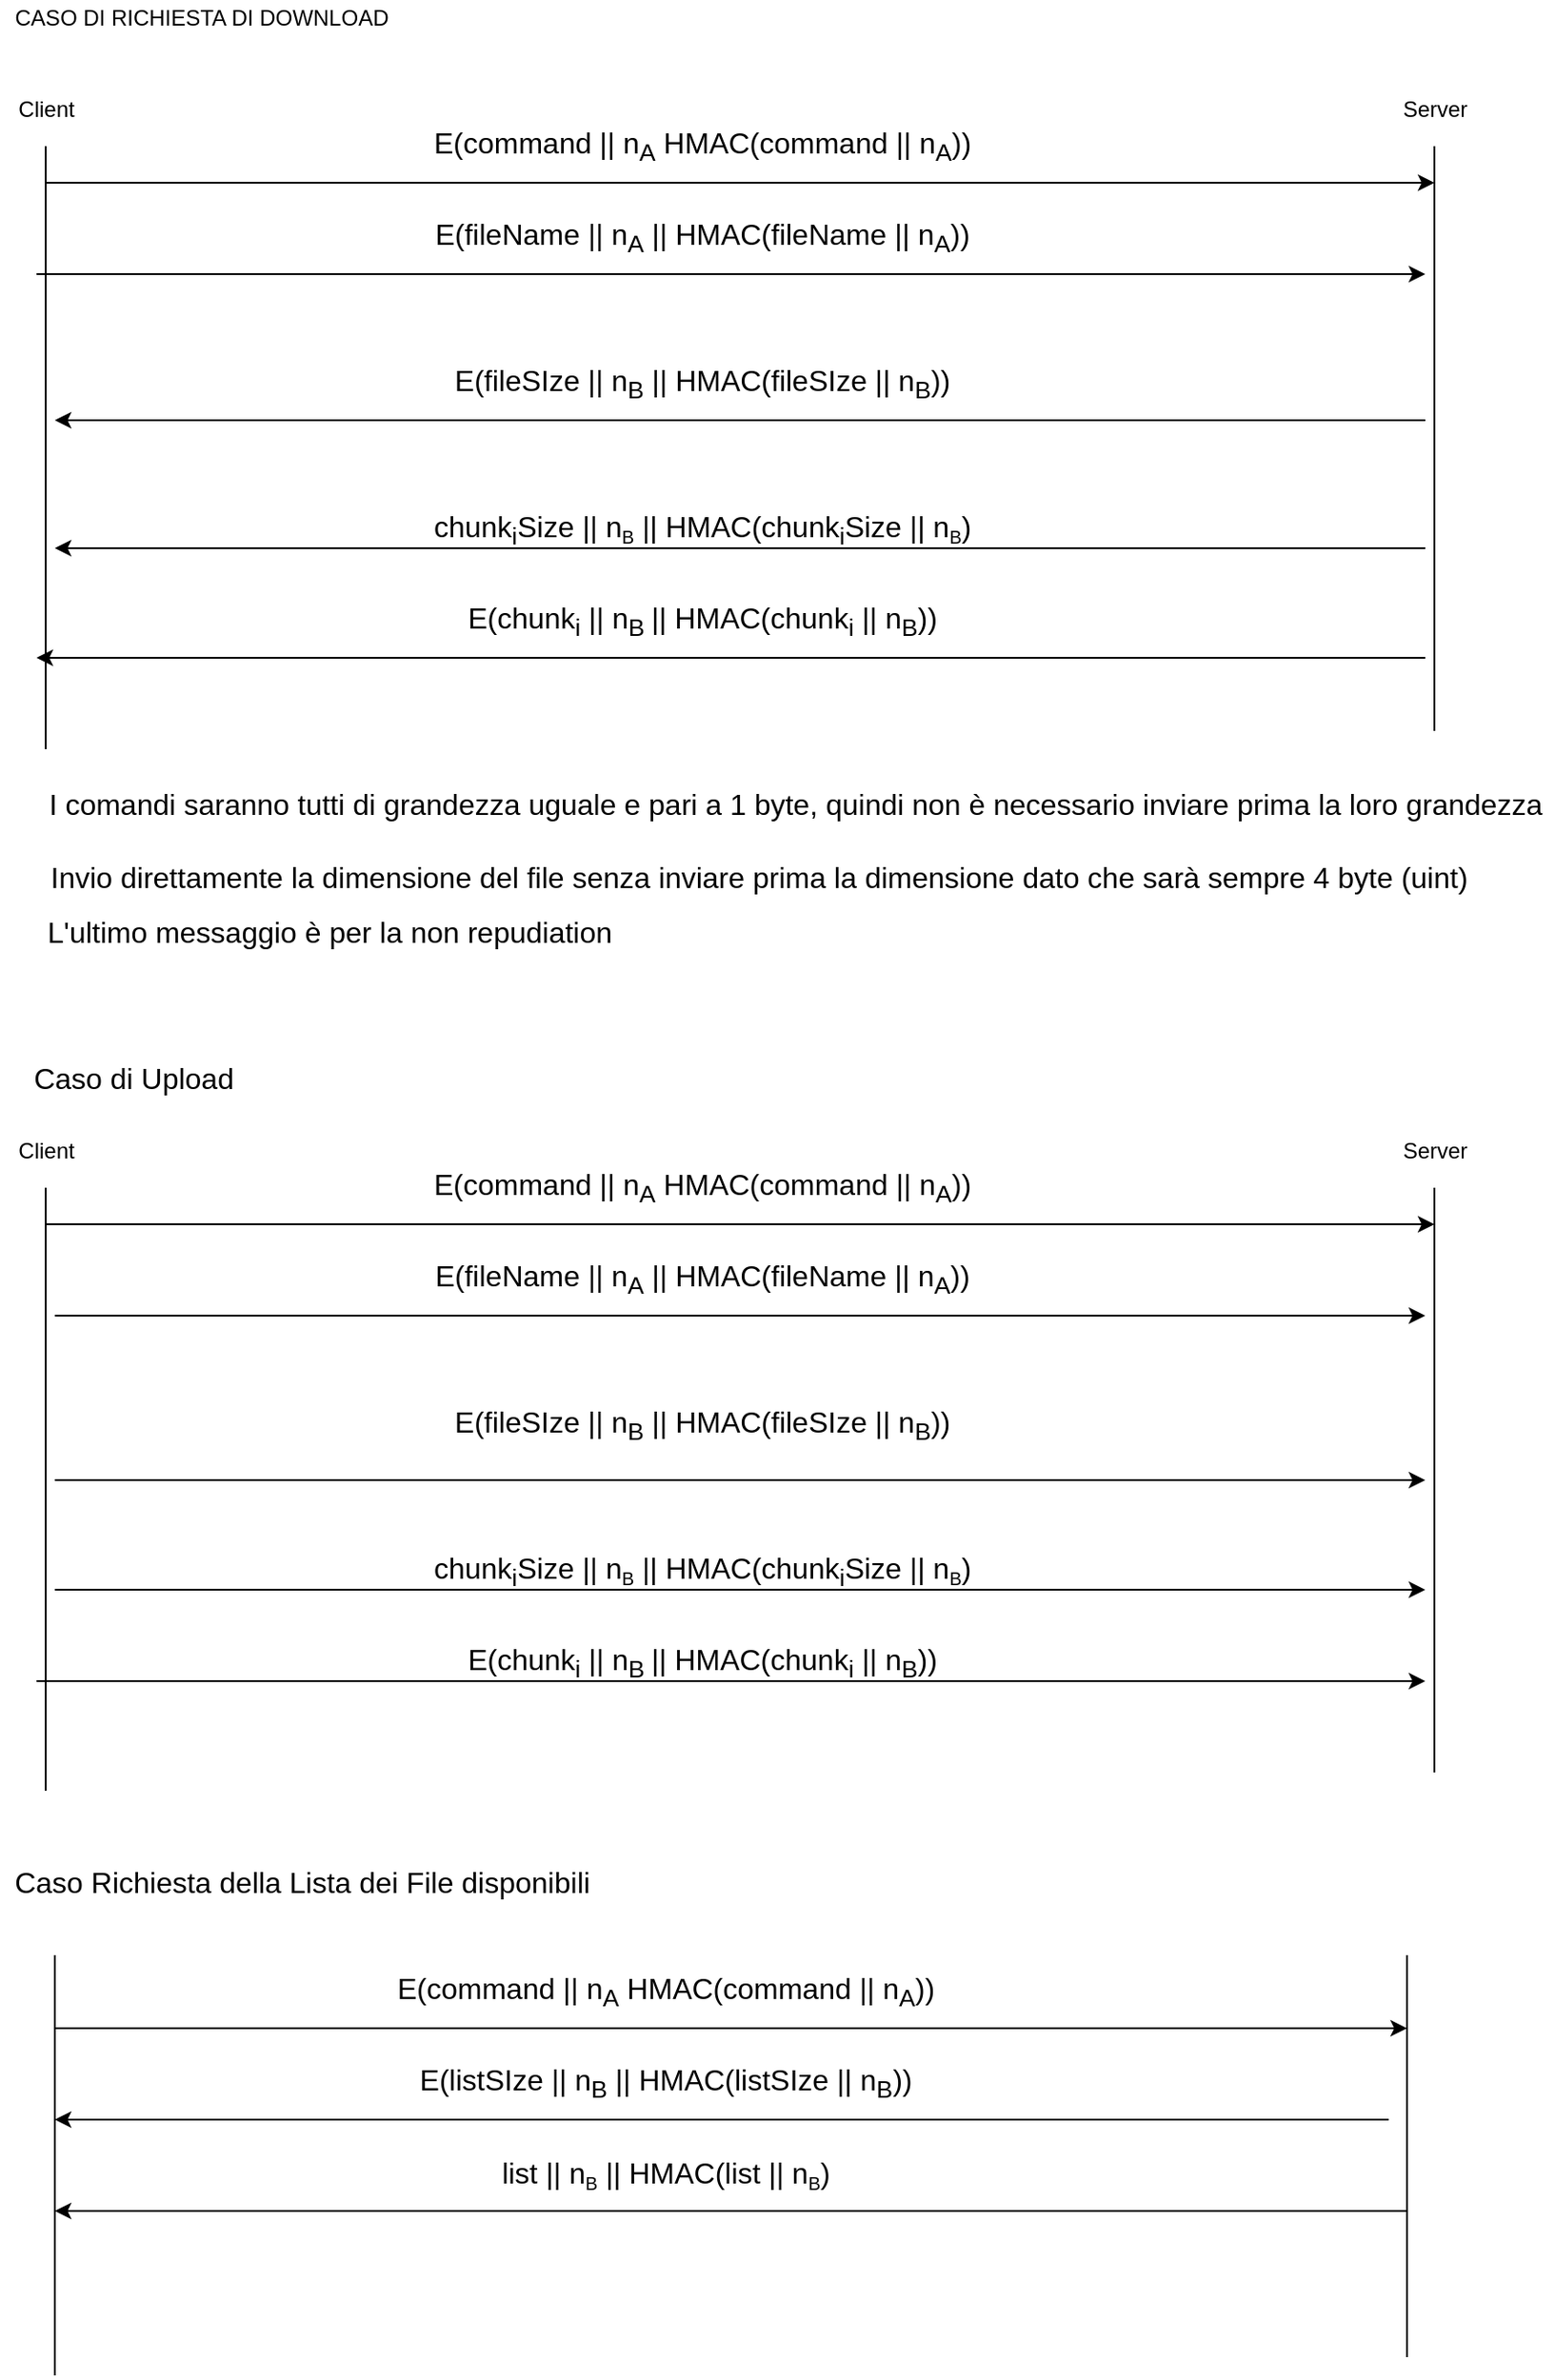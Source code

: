 <mxfile version="13.6.2" type="device"><diagram id="Vwb2-a78UGoPll3EQ6Tj" name="Page-1"><mxGraphModel dx="1106" dy="755" grid="1" gridSize="10" guides="1" tooltips="1" connect="1" arrows="1" fold="1" page="1" pageScale="1" pageWidth="827" pageHeight="1169" math="0" shadow="0"><root><mxCell id="0"/><mxCell id="1" parent="0"/><mxCell id="bOjy5GTZy2bxLIjs2Rds-1" value="" style="endArrow=none;html=1;" parent="1" edge="1"><mxGeometry width="50" height="50" relative="1" as="geometry"><mxPoint x="55" y="460" as="sourcePoint"/><mxPoint x="55" y="130" as="targetPoint"/></mxGeometry></mxCell><mxCell id="bOjy5GTZy2bxLIjs2Rds-2" value="" style="endArrow=none;html=1;" parent="1" edge="1"><mxGeometry width="50" height="50" relative="1" as="geometry"><mxPoint x="815" y="450" as="sourcePoint"/><mxPoint x="815" y="130" as="targetPoint"/></mxGeometry></mxCell><mxCell id="bOjy5GTZy2bxLIjs2Rds-3" value="Client" style="text;html=1;align=center;verticalAlign=middle;resizable=0;points=[];autosize=1;" parent="1" vertex="1"><mxGeometry x="30" y="100" width="50" height="20" as="geometry"/></mxCell><mxCell id="bOjy5GTZy2bxLIjs2Rds-4" value="Server" style="text;html=1;align=center;verticalAlign=middle;resizable=0;points=[];autosize=1;" parent="1" vertex="1"><mxGeometry x="790" y="100" width="50" height="20" as="geometry"/></mxCell><mxCell id="bOjy5GTZy2bxLIjs2Rds-5" value="" style="endArrow=classic;html=1;" parent="1" edge="1"><mxGeometry width="50" height="50" relative="1" as="geometry"><mxPoint x="55" y="150" as="sourcePoint"/><mxPoint x="815" y="150" as="targetPoint"/></mxGeometry></mxCell><mxCell id="bOjy5GTZy2bxLIjs2Rds-6" value="&lt;font style=&quot;font-size: 16px&quot;&gt;E(command || n&lt;sub&gt;A&lt;/sub&gt; HMAC(command || n&lt;sub&gt;A&lt;/sub&gt;))&lt;/font&gt;" style="text;html=1;align=center;verticalAlign=middle;resizable=0;points=[];autosize=1;" parent="1" vertex="1"><mxGeometry x="259" y="120" width="310" height="20" as="geometry"/></mxCell><mxCell id="bOjy5GTZy2bxLIjs2Rds-7" value="I comandi saranno tutti di grandezza uguale e pari a 1 byte, quindi non è necessario inviare prima la loro grandezza" style="text;html=1;align=center;verticalAlign=middle;resizable=0;points=[];autosize=1;fontSize=16;" parent="1" vertex="1"><mxGeometry x="50" y="480" width="830" height="20" as="geometry"/></mxCell><mxCell id="bOjy5GTZy2bxLIjs2Rds-10" value="CASO DI RICHIESTA DI DOWNLOAD" style="text;html=1;align=center;verticalAlign=middle;resizable=0;points=[];autosize=1;" parent="1" vertex="1"><mxGeometry x="30" y="50" width="220" height="20" as="geometry"/></mxCell><mxCell id="bOjy5GTZy2bxLIjs2Rds-11" value="" style="endArrow=classic;html=1;" parent="1" edge="1"><mxGeometry width="50" height="50" relative="1" as="geometry"><mxPoint x="50" y="200" as="sourcePoint"/><mxPoint x="810" y="200" as="targetPoint"/></mxGeometry></mxCell><mxCell id="bOjy5GTZy2bxLIjs2Rds-13" value="&lt;font style=&quot;font-size: 16px&quot;&gt;E(fileName || n&lt;sub&gt;A&lt;/sub&gt; || HMAC(fileName || n&lt;sub&gt;A&lt;/sub&gt;))&lt;/font&gt;" style="text;html=1;align=center;verticalAlign=middle;resizable=0;points=[];autosize=1;" parent="1" vertex="1"><mxGeometry x="259" y="170" width="310" height="20" as="geometry"/></mxCell><mxCell id="bOjy5GTZy2bxLIjs2Rds-14" value="" style="endArrow=classic;html=1;" parent="1" edge="1"><mxGeometry width="50" height="50" relative="1" as="geometry"><mxPoint x="810" y="280" as="sourcePoint"/><mxPoint x="60" y="280" as="targetPoint"/></mxGeometry></mxCell><mxCell id="bOjy5GTZy2bxLIjs2Rds-15" value="&lt;font style=&quot;font-size: 16px&quot;&gt;E(fileSIze || n&lt;sub&gt;B&lt;/sub&gt; || HMAC(fileSIze || n&lt;sub&gt;B&lt;/sub&gt;))&lt;/font&gt;" style="text;html=1;align=center;verticalAlign=middle;resizable=0;points=[];autosize=1;" parent="1" vertex="1"><mxGeometry x="269" y="250" width="290" height="20" as="geometry"/></mxCell><mxCell id="bOjy5GTZy2bxLIjs2Rds-16" value="Invio direttamente la dimensione del file senza inviare prima la dimensione dato che sarà sempre 4 byte (uint)" style="text;html=1;align=center;verticalAlign=middle;resizable=0;points=[];autosize=1;fontSize=16;" parent="1" vertex="1"><mxGeometry x="50" y="520" width="790" height="20" as="geometry"/></mxCell><mxCell id="bOjy5GTZy2bxLIjs2Rds-17" value="" style="endArrow=none;html=1;endFill=0;startArrow=classic;startFill=1;" parent="1" edge="1"><mxGeometry width="50" height="50" relative="1" as="geometry"><mxPoint x="60" y="350" as="sourcePoint"/><mxPoint x="810" y="350" as="targetPoint"/></mxGeometry></mxCell><mxCell id="bOjy5GTZy2bxLIjs2Rds-18" value="&lt;font size=&quot;3&quot;&gt;chunk&lt;sub&gt;i&lt;/sub&gt;Size&amp;nbsp;&lt;/font&gt;&lt;span style=&quot;font-size: 16px&quot;&gt;|| n&lt;/span&gt;&lt;sub&gt;B&lt;/sub&gt;&lt;font size=&quot;3&quot;&gt;&amp;nbsp;|| HMAC(&lt;/font&gt;&lt;font size=&quot;3&quot;&gt;chunk&lt;sub&gt;i&lt;/sub&gt;Size&amp;nbsp;&lt;/font&gt;&lt;span style=&quot;font-size: 16px&quot;&gt;|| n&lt;/span&gt;&lt;sub&gt;B&lt;/sub&gt;&lt;font size=&quot;3&quot;&gt;)&lt;/font&gt;" style="text;html=1;align=center;verticalAlign=middle;resizable=0;points=[];autosize=1;" parent="1" vertex="1"><mxGeometry x="259" y="330" width="310" height="20" as="geometry"/></mxCell><mxCell id="bOjy5GTZy2bxLIjs2Rds-19" value="&lt;font style=&quot;font-size: 16px&quot;&gt;E(chunk&lt;sub&gt;i&lt;/sub&gt;&amp;nbsp;|| n&lt;sub&gt;B &lt;/sub&gt;|| HMAC(chunk&lt;sub&gt;i&lt;/sub&gt;&amp;nbsp;|| n&lt;sub&gt;B&lt;/sub&gt;))&lt;/font&gt;" style="text;html=1;align=center;verticalAlign=middle;resizable=0;points=[];autosize=1;" parent="1" vertex="1"><mxGeometry x="279" y="380" width="270" height="20" as="geometry"/></mxCell><mxCell id="bOjy5GTZy2bxLIjs2Rds-20" value="" style="endArrow=classic;html=1;" parent="1" edge="1"><mxGeometry width="50" height="50" relative="1" as="geometry"><mxPoint x="810" y="410" as="sourcePoint"/><mxPoint x="50" y="410" as="targetPoint"/></mxGeometry></mxCell><mxCell id="bOjy5GTZy2bxLIjs2Rds-24" value="L'ultimo messaggio è per la non repudiation" style="text;html=1;align=center;verticalAlign=middle;resizable=0;points=[];autosize=1;fontSize=16;" parent="1" vertex="1"><mxGeometry x="50" y="550" width="320" height="20" as="geometry"/></mxCell><mxCell id="bOjy5GTZy2bxLIjs2Rds-26" value="Caso di Upload&amp;nbsp;" style="text;html=1;align=center;verticalAlign=middle;resizable=0;points=[];autosize=1;fontSize=16;" parent="1" vertex="1"><mxGeometry x="40" y="630" width="130" height="20" as="geometry"/></mxCell><mxCell id="bOjy5GTZy2bxLIjs2Rds-27" value="" style="endArrow=none;html=1;" parent="1" edge="1"><mxGeometry width="50" height="50" relative="1" as="geometry"><mxPoint x="55" y="1030" as="sourcePoint"/><mxPoint x="55" y="700" as="targetPoint"/></mxGeometry></mxCell><mxCell id="bOjy5GTZy2bxLIjs2Rds-28" value="" style="endArrow=none;html=1;" parent="1" edge="1"><mxGeometry width="50" height="50" relative="1" as="geometry"><mxPoint x="815" y="1020" as="sourcePoint"/><mxPoint x="815" y="700" as="targetPoint"/></mxGeometry></mxCell><mxCell id="bOjy5GTZy2bxLIjs2Rds-29" value="Client" style="text;html=1;align=center;verticalAlign=middle;resizable=0;points=[];autosize=1;" parent="1" vertex="1"><mxGeometry x="30" y="670" width="50" height="20" as="geometry"/></mxCell><mxCell id="bOjy5GTZy2bxLIjs2Rds-30" value="Server" style="text;html=1;align=center;verticalAlign=middle;resizable=0;points=[];autosize=1;" parent="1" vertex="1"><mxGeometry x="790" y="670" width="50" height="20" as="geometry"/></mxCell><mxCell id="bOjy5GTZy2bxLIjs2Rds-31" value="" style="endArrow=classic;html=1;" parent="1" edge="1"><mxGeometry width="50" height="50" relative="1" as="geometry"><mxPoint x="55" y="720" as="sourcePoint"/><mxPoint x="815" y="720" as="targetPoint"/></mxGeometry></mxCell><mxCell id="bOjy5GTZy2bxLIjs2Rds-32" value="&lt;font style=&quot;font-size: 16px&quot;&gt;E(command || n&lt;sub&gt;A&lt;/sub&gt; HMAC(command || n&lt;sub&gt;A&lt;/sub&gt;))&lt;/font&gt;" style="text;html=1;align=center;verticalAlign=middle;resizable=0;points=[];autosize=1;" parent="1" vertex="1"><mxGeometry x="259" y="690" width="310" height="20" as="geometry"/></mxCell><mxCell id="bOjy5GTZy2bxLIjs2Rds-33" value="" style="endArrow=classic;html=1;" parent="1" edge="1"><mxGeometry width="50" height="50" relative="1" as="geometry"><mxPoint x="60" y="770" as="sourcePoint"/><mxPoint x="810" y="770" as="targetPoint"/></mxGeometry></mxCell><mxCell id="bOjy5GTZy2bxLIjs2Rds-34" value="&lt;font style=&quot;font-size: 16px&quot;&gt;E(fileName || n&lt;sub&gt;A&lt;/sub&gt; || HMAC(fileName || n&lt;sub&gt;A&lt;/sub&gt;))&lt;/font&gt;" style="text;html=1;align=center;verticalAlign=middle;resizable=0;points=[];autosize=1;" parent="1" vertex="1"><mxGeometry x="259" y="740" width="310" height="20" as="geometry"/></mxCell><mxCell id="bOjy5GTZy2bxLIjs2Rds-36" value="&lt;font style=&quot;font-size: 16px&quot;&gt;E(fileSIze || n&lt;sub&gt;B&lt;/sub&gt; || HMAC(fileSIze || n&lt;sub&gt;B&lt;/sub&gt;))&lt;/font&gt;" style="text;html=1;align=center;verticalAlign=middle;resizable=0;points=[];autosize=1;" parent="1" vertex="1"><mxGeometry x="269" y="820" width="290" height="20" as="geometry"/></mxCell><mxCell id="bOjy5GTZy2bxLIjs2Rds-37" value="" style="endArrow=classic;html=1;endFill=1;startArrow=none;startFill=0;" parent="1" edge="1"><mxGeometry width="50" height="50" relative="1" as="geometry"><mxPoint x="60" y="920" as="sourcePoint"/><mxPoint x="810" y="920" as="targetPoint"/></mxGeometry></mxCell><mxCell id="bOjy5GTZy2bxLIjs2Rds-38" value="&lt;font size=&quot;3&quot;&gt;chunk&lt;sub&gt;i&lt;/sub&gt;Size&amp;nbsp;&lt;/font&gt;&lt;span style=&quot;font-size: 16px&quot;&gt;|| n&lt;/span&gt;&lt;sub&gt;B&lt;/sub&gt;&lt;font size=&quot;3&quot;&gt;&amp;nbsp;|| HMAC(&lt;/font&gt;&lt;font size=&quot;3&quot;&gt;chunk&lt;sub&gt;i&lt;/sub&gt;Size&amp;nbsp;&lt;/font&gt;&lt;span style=&quot;font-size: 16px&quot;&gt;|| n&lt;/span&gt;&lt;sub&gt;B&lt;/sub&gt;&lt;font size=&quot;3&quot;&gt;)&lt;/font&gt;" style="text;html=1;align=center;verticalAlign=middle;resizable=0;points=[];autosize=1;" parent="1" vertex="1"><mxGeometry x="259" y="900" width="310" height="20" as="geometry"/></mxCell><mxCell id="bOjy5GTZy2bxLIjs2Rds-39" value="&lt;font style=&quot;font-size: 16px&quot;&gt;E(chunk&lt;sub&gt;i&lt;/sub&gt;&amp;nbsp;|| n&lt;sub&gt;B &lt;/sub&gt;|| HMAC(chunk&lt;sub&gt;i&lt;/sub&gt;&amp;nbsp;|| n&lt;sub&gt;B&lt;/sub&gt;))&lt;/font&gt;" style="text;html=1;align=center;verticalAlign=middle;resizable=0;points=[];autosize=1;" parent="1" vertex="1"><mxGeometry x="279" y="950" width="270" height="20" as="geometry"/></mxCell><mxCell id="bOjy5GTZy2bxLIjs2Rds-41" value="" style="endArrow=classic;html=1;fontSize=16;" parent="1" edge="1"><mxGeometry width="50" height="50" relative="1" as="geometry"><mxPoint x="50" y="970" as="sourcePoint"/><mxPoint x="810" y="970" as="targetPoint"/></mxGeometry></mxCell><mxCell id="bOjy5GTZy2bxLIjs2Rds-42" value="" style="endArrow=classic;html=1;fontSize=16;" parent="1" edge="1"><mxGeometry width="50" height="50" relative="1" as="geometry"><mxPoint x="60" y="860" as="sourcePoint"/><mxPoint x="810" y="860" as="targetPoint"/></mxGeometry></mxCell><mxCell id="bOjy5GTZy2bxLIjs2Rds-43" value="Caso Richiesta della Lista dei File disponibili" style="text;html=1;align=center;verticalAlign=middle;resizable=0;points=[];autosize=1;fontSize=16;" parent="1" vertex="1"><mxGeometry x="30" y="1070" width="330" height="20" as="geometry"/></mxCell><mxCell id="bOjy5GTZy2bxLIjs2Rds-44" value="" style="endArrow=none;html=1;fontSize=16;" parent="1" edge="1"><mxGeometry width="50" height="50" relative="1" as="geometry"><mxPoint x="60" y="1350" as="sourcePoint"/><mxPoint x="60" y="1120" as="targetPoint"/></mxGeometry></mxCell><mxCell id="bOjy5GTZy2bxLIjs2Rds-45" value="" style="endArrow=none;html=1;fontSize=16;" parent="1" edge="1"><mxGeometry width="50" height="50" relative="1" as="geometry"><mxPoint x="800" y="1340" as="sourcePoint"/><mxPoint x="800" y="1120" as="targetPoint"/></mxGeometry></mxCell><mxCell id="bOjy5GTZy2bxLIjs2Rds-47" value="&lt;font style=&quot;font-size: 16px&quot;&gt;E(command || n&lt;sub&gt;A&lt;/sub&gt; HMAC(command || n&lt;sub&gt;A&lt;/sub&gt;))&lt;/font&gt;" style="text;html=1;align=center;verticalAlign=middle;resizable=0;points=[];autosize=1;" parent="1" vertex="1"><mxGeometry x="239" y="1130" width="310" height="20" as="geometry"/></mxCell><mxCell id="bOjy5GTZy2bxLIjs2Rds-48" value="" style="endArrow=classic;html=1;fontSize=16;" parent="1" edge="1"><mxGeometry width="50" height="50" relative="1" as="geometry"><mxPoint x="60" y="1160" as="sourcePoint"/><mxPoint x="800" y="1160" as="targetPoint"/></mxGeometry></mxCell><mxCell id="bOjy5GTZy2bxLIjs2Rds-49" value="&lt;font style=&quot;font-size: 16px&quot;&gt;E(listSIze || n&lt;sub&gt;B&lt;/sub&gt; || HMAC(listSIze || n&lt;sub&gt;B&lt;/sub&gt;))&lt;/font&gt;" style="text;html=1;align=center;verticalAlign=middle;resizable=0;points=[];autosize=1;" parent="1" vertex="1"><mxGeometry x="254" y="1180" width="280" height="20" as="geometry"/></mxCell><mxCell id="bOjy5GTZy2bxLIjs2Rds-50" value="&lt;font size=&quot;3&quot;&gt;list&amp;nbsp;&lt;/font&gt;&lt;span style=&quot;font-size: 16px&quot;&gt;|| n&lt;/span&gt;&lt;sub&gt;B&lt;/sub&gt;&lt;font size=&quot;3&quot;&gt;&amp;nbsp;|| HMAC(list&lt;/font&gt;&lt;font size=&quot;3&quot;&gt;&amp;nbsp;&lt;/font&gt;&lt;span style=&quot;font-size: 16px&quot;&gt;|| n&lt;/span&gt;&lt;sub&gt;B&lt;/sub&gt;&lt;font size=&quot;3&quot;&gt;)&lt;/font&gt;" style="text;html=1;align=center;verticalAlign=middle;resizable=0;points=[];autosize=1;" parent="1" vertex="1"><mxGeometry x="294" y="1230" width="200" height="20" as="geometry"/></mxCell><mxCell id="bOjy5GTZy2bxLIjs2Rds-51" value="" style="endArrow=classic;html=1;fontSize=16;" parent="1" edge="1"><mxGeometry width="50" height="50" relative="1" as="geometry"><mxPoint x="790" y="1210" as="sourcePoint"/><mxPoint x="60" y="1210" as="targetPoint"/></mxGeometry></mxCell><mxCell id="bOjy5GTZy2bxLIjs2Rds-52" value="" style="endArrow=classic;html=1;fontSize=16;" parent="1" edge="1"><mxGeometry width="50" height="50" relative="1" as="geometry"><mxPoint x="800" y="1260" as="sourcePoint"/><mxPoint x="60" y="1260" as="targetPoint"/></mxGeometry></mxCell></root></mxGraphModel></diagram></mxfile>